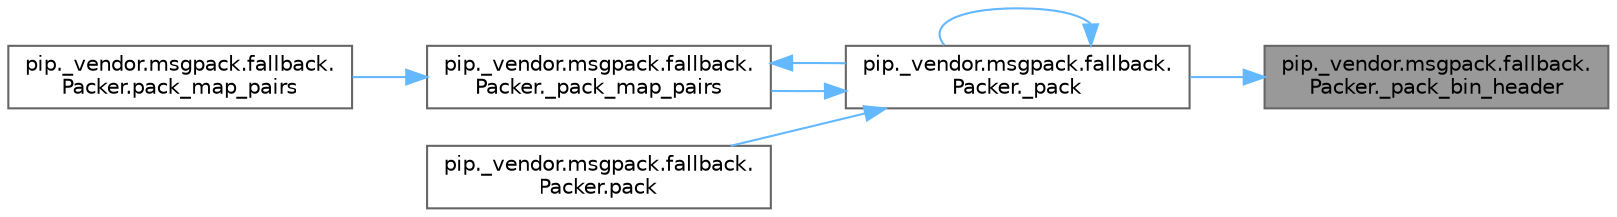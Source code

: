digraph "pip._vendor.msgpack.fallback.Packer._pack_bin_header"
{
 // LATEX_PDF_SIZE
  bgcolor="transparent";
  edge [fontname=Helvetica,fontsize=10,labelfontname=Helvetica,labelfontsize=10];
  node [fontname=Helvetica,fontsize=10,shape=box,height=0.2,width=0.4];
  rankdir="RL";
  Node1 [id="Node000001",label="pip._vendor.msgpack.fallback.\lPacker._pack_bin_header",height=0.2,width=0.4,color="gray40", fillcolor="grey60", style="filled", fontcolor="black",tooltip=" "];
  Node1 -> Node2 [id="edge1_Node000001_Node000002",dir="back",color="steelblue1",style="solid",tooltip=" "];
  Node2 [id="Node000002",label="pip._vendor.msgpack.fallback.\lPacker._pack",height=0.2,width=0.4,color="grey40", fillcolor="white", style="filled",URL="$classpip_1_1__vendor_1_1msgpack_1_1fallback_1_1_packer.html#a696e0b691cabcb79acf52d7eb94ac3a6",tooltip=" "];
  Node2 -> Node2 [id="edge2_Node000002_Node000002",dir="back",color="steelblue1",style="solid",tooltip=" "];
  Node2 -> Node3 [id="edge3_Node000002_Node000003",dir="back",color="steelblue1",style="solid",tooltip=" "];
  Node3 [id="Node000003",label="pip._vendor.msgpack.fallback.\lPacker._pack_map_pairs",height=0.2,width=0.4,color="grey40", fillcolor="white", style="filled",URL="$classpip_1_1__vendor_1_1msgpack_1_1fallback_1_1_packer.html#ab2740c90c5dd4af37bb050eb5e6498e7",tooltip=" "];
  Node3 -> Node2 [id="edge4_Node000003_Node000002",dir="back",color="steelblue1",style="solid",tooltip=" "];
  Node3 -> Node4 [id="edge5_Node000003_Node000004",dir="back",color="steelblue1",style="solid",tooltip=" "];
  Node4 [id="Node000004",label="pip._vendor.msgpack.fallback.\lPacker.pack_map_pairs",height=0.2,width=0.4,color="grey40", fillcolor="white", style="filled",URL="$classpip_1_1__vendor_1_1msgpack_1_1fallback_1_1_packer.html#aef7655642f1dee6d76d78d23eccdea29",tooltip=" "];
  Node2 -> Node5 [id="edge6_Node000002_Node000005",dir="back",color="steelblue1",style="solid",tooltip=" "];
  Node5 [id="Node000005",label="pip._vendor.msgpack.fallback.\lPacker.pack",height=0.2,width=0.4,color="grey40", fillcolor="white", style="filled",URL="$classpip_1_1__vendor_1_1msgpack_1_1fallback_1_1_packer.html#a8335d7bf0a9f573499f7b5d2d8da809d",tooltip=" "];
}
